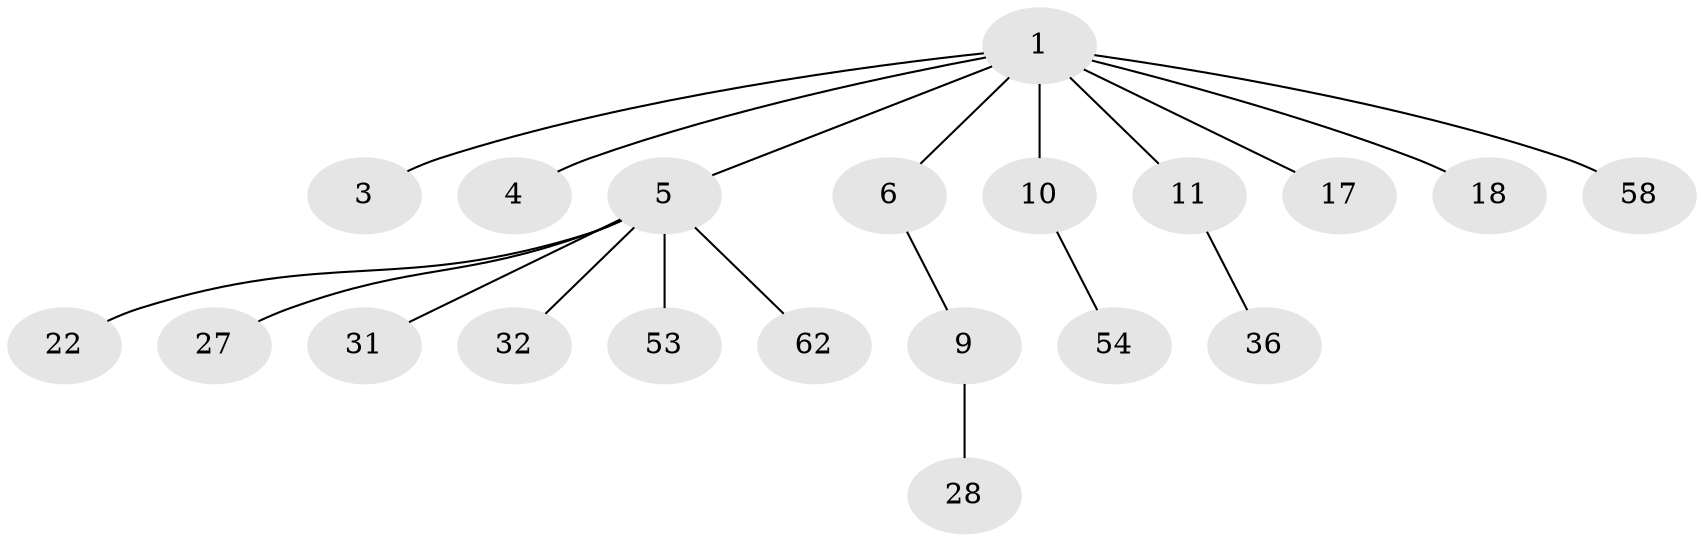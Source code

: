 // original degree distribution, {5: 0.028985507246376812, 6: 0.014492753623188406, 4: 0.10144927536231885, 3: 0.17391304347826086, 1: 0.5507246376811594, 2: 0.13043478260869565}
// Generated by graph-tools (version 1.1) at 2025/19/03/04/25 18:19:24]
// undirected, 20 vertices, 19 edges
graph export_dot {
graph [start="1"]
  node [color=gray90,style=filled];
  1 [super="+2"];
  3 [super="+49+63+16"];
  4 [super="+41+7+24"];
  5 [super="+15+20"];
  6 [super="+8+13+55"];
  9 [super="+40+19+42"];
  10 [super="+52+12+38"];
  11 [super="+23+33+39"];
  17 [super="+34"];
  18;
  22 [super="+37"];
  27 [super="+51+30"];
  28;
  31;
  32 [super="+59"];
  36;
  53;
  54 [super="+60"];
  58;
  62;
  1 -- 3;
  1 -- 10;
  1 -- 17;
  1 -- 58;
  1 -- 18;
  1 -- 4;
  1 -- 5;
  1 -- 6;
  1 -- 11;
  5 -- 27;
  5 -- 22;
  5 -- 32;
  5 -- 53;
  5 -- 62;
  5 -- 31;
  6 -- 9;
  9 -- 28;
  10 -- 54;
  11 -- 36;
}
